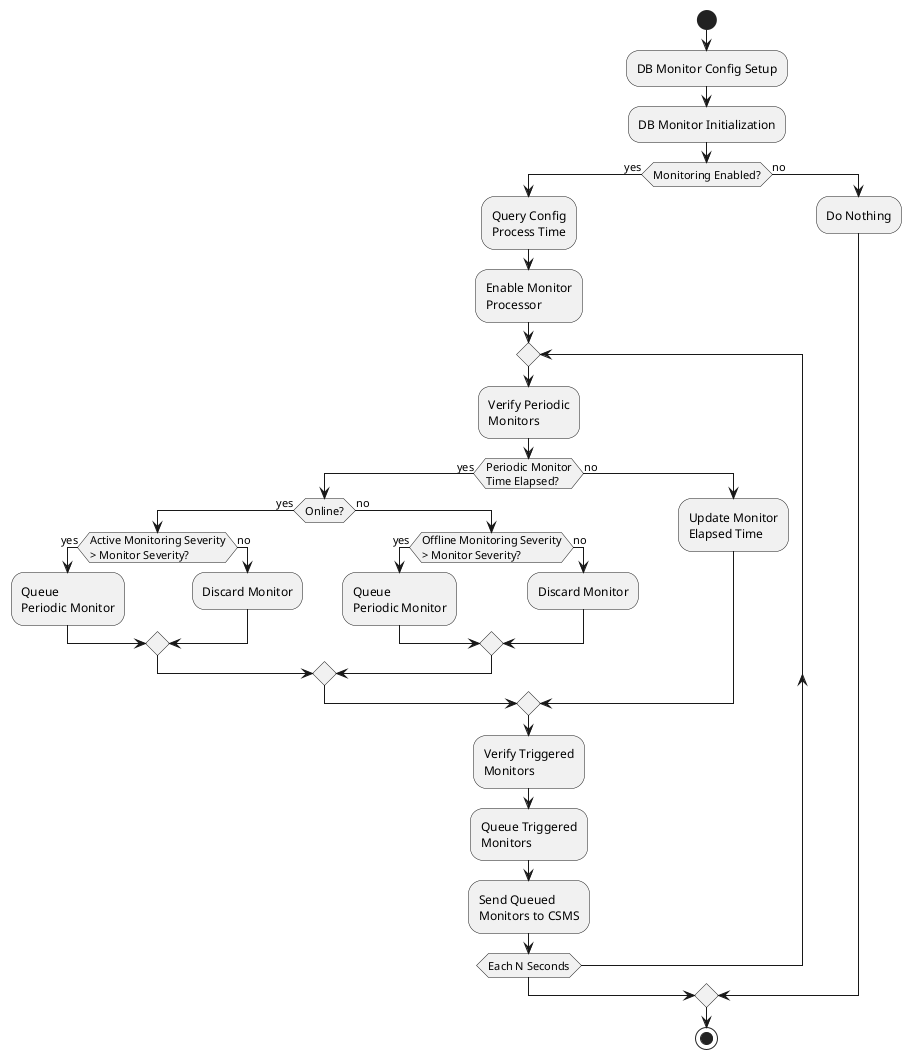 @startuml Periodic Monitors

start
:DB Monitor Config Setup;
:DB Monitor Initialization;
if (Monitoring Enabled?) then (yes)
  :Query Config\nProcess Time;
  :Enable Monitor\nProcessor;
  repeat
    :Verify Periodic\nMonitors;
    if(Periodic Monitor\nTime Elapsed?) then (yes)
      if(Online?) then (yes)
        if(Active Monitoring Severity\n> Monitor Severity?) then (yes)
          :Queue \nPeriodic Monitor;
        else (no)
          :Discard Monitor;
        endif
      else (no)
        if(Offline Monitoring Severity\n> Monitor Severity?) then (yes)
          :Queue \nPeriodic Monitor;
        else (no)
          :Discard Monitor;
        endif
      endif
    else(no)
      :Update Monitor\nElapsed Time;
    endif
    :Verify Triggered\nMonitors;
    :Queue Triggered\nMonitors;
    :Send Queued\nMonitors to CSMS;
  repeat while (Each N Seconds)
else (no) 
  :Do Nothing;
endif
stop

@enduml
